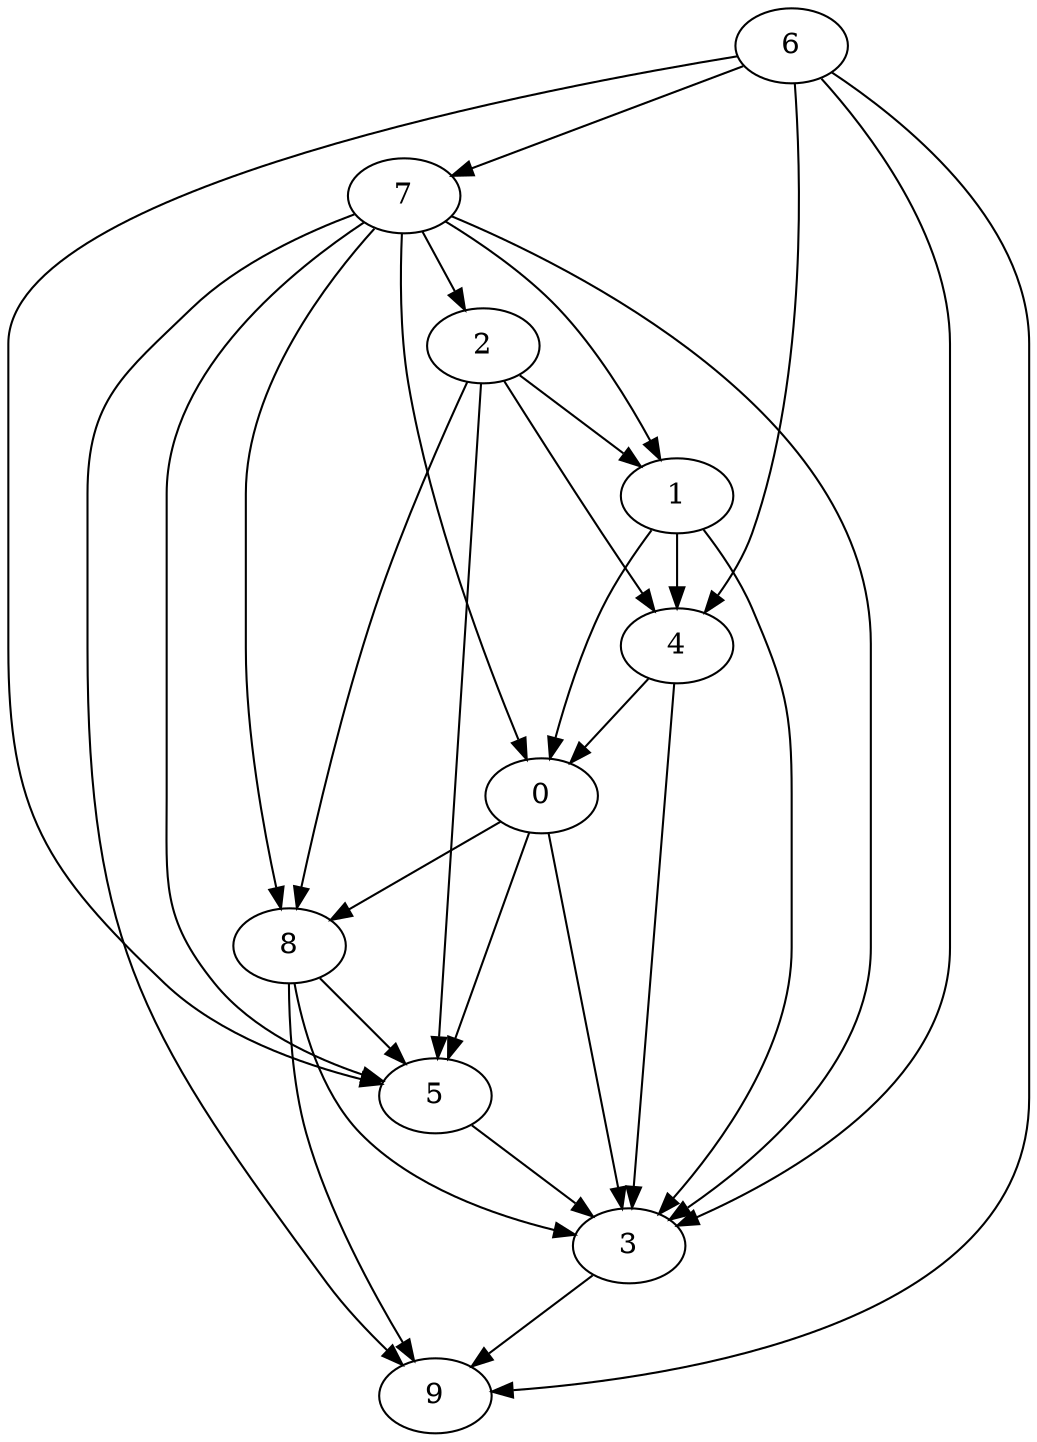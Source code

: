 strict digraph {
0;
1;
2;
3;
4;
5;
6;
7;
8;
9;
0 -> 8;
0 -> 3;
0 -> 5;
1 -> 4;
1 -> 0;
1 -> 3;
2 -> 1;
2 -> 5;
2 -> 8;
2 -> 4;
3 -> 9;
4 -> 0;
4 -> 3;
5 -> 3;
6 -> 7;
6 -> 4;
6 -> 3;
6 -> 5;
6 -> 9;
7 -> 2;
7 -> 3;
7 -> 1;
7 -> 9;
7 -> 8;
7 -> 0;
7 -> 5;
8 -> 5;
8 -> 9;
8 -> 3;
}
